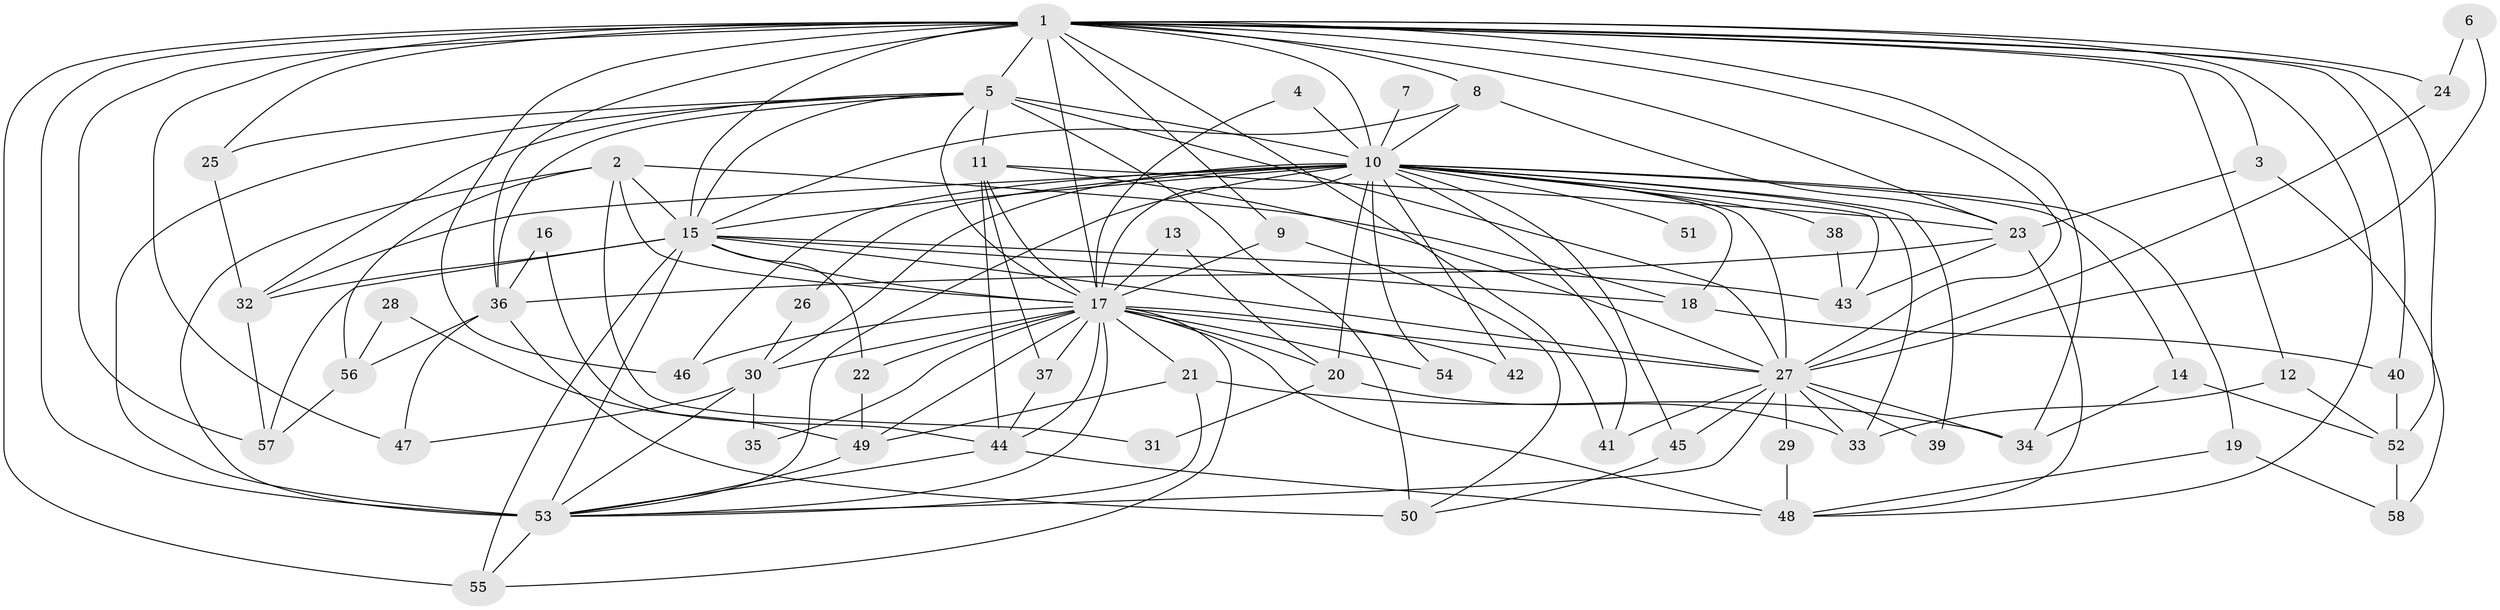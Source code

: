// original degree distribution, {18: 0.017391304347826087, 15: 0.008695652173913044, 23: 0.008695652173913044, 36: 0.008695652173913044, 10: 0.008695652173913044, 16: 0.017391304347826087, 33: 0.008695652173913044, 20: 0.008695652173913044, 4: 0.08695652173913043, 3: 0.20869565217391303, 6: 0.02608695652173913, 7: 0.02608695652173913, 2: 0.5043478260869565, 8: 0.008695652173913044, 5: 0.05217391304347826}
// Generated by graph-tools (version 1.1) at 2025/01/03/09/25 03:01:19]
// undirected, 58 vertices, 151 edges
graph export_dot {
graph [start="1"]
  node [color=gray90,style=filled];
  1;
  2;
  3;
  4;
  5;
  6;
  7;
  8;
  9;
  10;
  11;
  12;
  13;
  14;
  15;
  16;
  17;
  18;
  19;
  20;
  21;
  22;
  23;
  24;
  25;
  26;
  27;
  28;
  29;
  30;
  31;
  32;
  33;
  34;
  35;
  36;
  37;
  38;
  39;
  40;
  41;
  42;
  43;
  44;
  45;
  46;
  47;
  48;
  49;
  50;
  51;
  52;
  53;
  54;
  55;
  56;
  57;
  58;
  1 -- 3 [weight=1.0];
  1 -- 5 [weight=5.0];
  1 -- 8 [weight=1.0];
  1 -- 9 [weight=1.0];
  1 -- 10 [weight=5.0];
  1 -- 12 [weight=1.0];
  1 -- 15 [weight=5.0];
  1 -- 17 [weight=4.0];
  1 -- 23 [weight=1.0];
  1 -- 24 [weight=3.0];
  1 -- 25 [weight=1.0];
  1 -- 27 [weight=4.0];
  1 -- 34 [weight=1.0];
  1 -- 36 [weight=1.0];
  1 -- 40 [weight=1.0];
  1 -- 41 [weight=1.0];
  1 -- 46 [weight=2.0];
  1 -- 47 [weight=1.0];
  1 -- 48 [weight=1.0];
  1 -- 52 [weight=1.0];
  1 -- 53 [weight=4.0];
  1 -- 55 [weight=2.0];
  1 -- 57 [weight=2.0];
  2 -- 15 [weight=1.0];
  2 -- 17 [weight=1.0];
  2 -- 18 [weight=1.0];
  2 -- 31 [weight=1.0];
  2 -- 53 [weight=1.0];
  2 -- 56 [weight=1.0];
  3 -- 23 [weight=1.0];
  3 -- 58 [weight=1.0];
  4 -- 10 [weight=1.0];
  4 -- 17 [weight=1.0];
  5 -- 10 [weight=1.0];
  5 -- 11 [weight=1.0];
  5 -- 15 [weight=1.0];
  5 -- 17 [weight=1.0];
  5 -- 25 [weight=1.0];
  5 -- 27 [weight=1.0];
  5 -- 32 [weight=1.0];
  5 -- 36 [weight=1.0];
  5 -- 50 [weight=1.0];
  5 -- 53 [weight=1.0];
  6 -- 24 [weight=1.0];
  6 -- 27 [weight=1.0];
  7 -- 10 [weight=1.0];
  8 -- 10 [weight=1.0];
  8 -- 15 [weight=1.0];
  8 -- 23 [weight=1.0];
  9 -- 17 [weight=1.0];
  9 -- 50 [weight=1.0];
  10 -- 14 [weight=1.0];
  10 -- 15 [weight=1.0];
  10 -- 17 [weight=1.0];
  10 -- 18 [weight=1.0];
  10 -- 19 [weight=1.0];
  10 -- 20 [weight=1.0];
  10 -- 26 [weight=1.0];
  10 -- 27 [weight=1.0];
  10 -- 30 [weight=2.0];
  10 -- 32 [weight=1.0];
  10 -- 33 [weight=1.0];
  10 -- 38 [weight=1.0];
  10 -- 39 [weight=1.0];
  10 -- 41 [weight=1.0];
  10 -- 42 [weight=1.0];
  10 -- 43 [weight=1.0];
  10 -- 45 [weight=1.0];
  10 -- 46 [weight=1.0];
  10 -- 51 [weight=1.0];
  10 -- 53 [weight=2.0];
  10 -- 54 [weight=1.0];
  11 -- 17 [weight=1.0];
  11 -- 23 [weight=1.0];
  11 -- 27 [weight=1.0];
  11 -- 37 [weight=1.0];
  11 -- 44 [weight=1.0];
  12 -- 33 [weight=1.0];
  12 -- 52 [weight=1.0];
  13 -- 17 [weight=1.0];
  13 -- 20 [weight=1.0];
  14 -- 34 [weight=1.0];
  14 -- 52 [weight=1.0];
  15 -- 17 [weight=1.0];
  15 -- 18 [weight=1.0];
  15 -- 22 [weight=1.0];
  15 -- 27 [weight=1.0];
  15 -- 32 [weight=1.0];
  15 -- 43 [weight=1.0];
  15 -- 53 [weight=1.0];
  15 -- 55 [weight=1.0];
  15 -- 57 [weight=2.0];
  16 -- 36 [weight=1.0];
  16 -- 44 [weight=1.0];
  17 -- 20 [weight=1.0];
  17 -- 21 [weight=1.0];
  17 -- 22 [weight=1.0];
  17 -- 27 [weight=4.0];
  17 -- 30 [weight=1.0];
  17 -- 35 [weight=1.0];
  17 -- 37 [weight=1.0];
  17 -- 42 [weight=1.0];
  17 -- 44 [weight=1.0];
  17 -- 46 [weight=1.0];
  17 -- 48 [weight=2.0];
  17 -- 49 [weight=1.0];
  17 -- 53 [weight=1.0];
  17 -- 54 [weight=1.0];
  17 -- 55 [weight=1.0];
  18 -- 40 [weight=1.0];
  19 -- 48 [weight=1.0];
  19 -- 58 [weight=1.0];
  20 -- 31 [weight=1.0];
  20 -- 33 [weight=2.0];
  21 -- 34 [weight=1.0];
  21 -- 49 [weight=1.0];
  21 -- 53 [weight=1.0];
  22 -- 49 [weight=1.0];
  23 -- 36 [weight=1.0];
  23 -- 43 [weight=1.0];
  23 -- 48 [weight=1.0];
  24 -- 27 [weight=1.0];
  25 -- 32 [weight=1.0];
  26 -- 30 [weight=1.0];
  27 -- 29 [weight=2.0];
  27 -- 33 [weight=1.0];
  27 -- 34 [weight=1.0];
  27 -- 39 [weight=1.0];
  27 -- 41 [weight=1.0];
  27 -- 45 [weight=1.0];
  27 -- 53 [weight=1.0];
  28 -- 49 [weight=1.0];
  28 -- 56 [weight=1.0];
  29 -- 48 [weight=1.0];
  30 -- 35 [weight=1.0];
  30 -- 47 [weight=1.0];
  30 -- 53 [weight=1.0];
  32 -- 57 [weight=1.0];
  36 -- 47 [weight=1.0];
  36 -- 50 [weight=1.0];
  36 -- 56 [weight=1.0];
  37 -- 44 [weight=1.0];
  38 -- 43 [weight=1.0];
  40 -- 52 [weight=1.0];
  44 -- 48 [weight=1.0];
  44 -- 53 [weight=1.0];
  45 -- 50 [weight=1.0];
  49 -- 53 [weight=1.0];
  52 -- 58 [weight=1.0];
  53 -- 55 [weight=1.0];
  56 -- 57 [weight=1.0];
}
